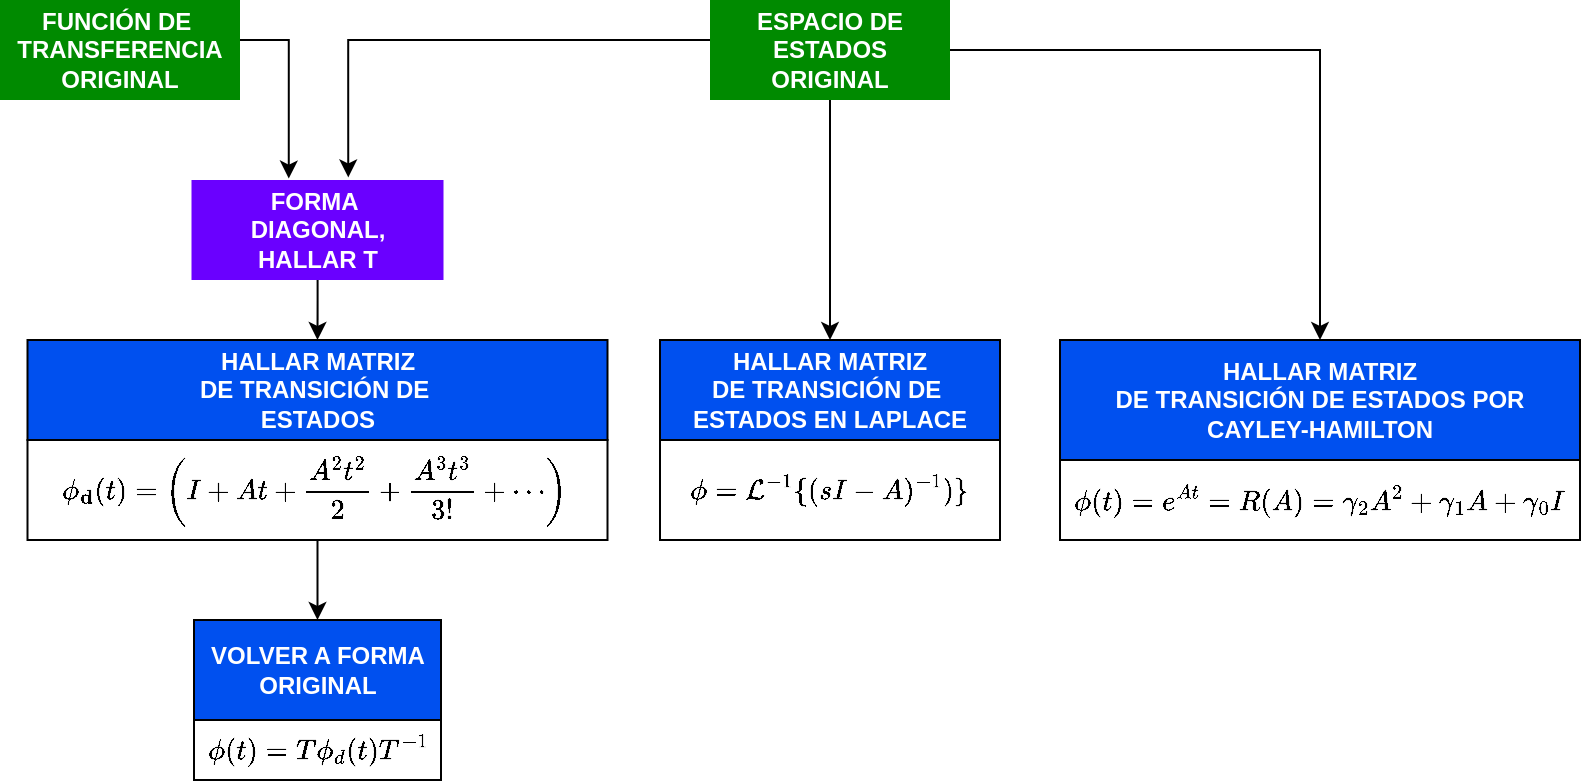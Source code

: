 <mxfile version="26.3.0">
  <diagram name="Página-1" id="VD2EuMpZDvNrIsIxyTrt">
    <mxGraphModel dx="1109" dy="628" grid="1" gridSize="10" guides="1" tooltips="1" connect="1" arrows="1" fold="1" page="1" pageScale="1" pageWidth="827" pageHeight="1169" math="1" shadow="0">
      <root>
        <mxCell id="0" />
        <mxCell id="1" parent="0" />
        <mxCell id="o0W0pkzJsEj7L0cBzfmL-40" style="edgeStyle=orthogonalEdgeStyle;rounded=0;orthogonalLoop=1;jettySize=auto;html=1;entryX=0.622;entryY=-0.026;entryDx=0;entryDy=0;entryPerimeter=0;" edge="1" parent="1" source="o0W0pkzJsEj7L0cBzfmL-2" target="o0W0pkzJsEj7L0cBzfmL-8">
          <mxGeometry relative="1" as="geometry">
            <Array as="points">
              <mxPoint x="284" y="110" />
            </Array>
          </mxGeometry>
        </mxCell>
        <mxCell id="o0W0pkzJsEj7L0cBzfmL-55" style="edgeStyle=orthogonalEdgeStyle;rounded=0;orthogonalLoop=1;jettySize=auto;html=1;entryX=0.5;entryY=0;entryDx=0;entryDy=0;" edge="1" parent="1" source="o0W0pkzJsEj7L0cBzfmL-2" target="o0W0pkzJsEj7L0cBzfmL-49">
          <mxGeometry relative="1" as="geometry" />
        </mxCell>
        <mxCell id="o0W0pkzJsEj7L0cBzfmL-56" style="edgeStyle=orthogonalEdgeStyle;rounded=0;orthogonalLoop=1;jettySize=auto;html=1;entryX=0.5;entryY=0;entryDx=0;entryDy=0;" edge="1" parent="1" source="o0W0pkzJsEj7L0cBzfmL-2" target="o0W0pkzJsEj7L0cBzfmL-54">
          <mxGeometry relative="1" as="geometry" />
        </mxCell>
        <mxCell id="o0W0pkzJsEj7L0cBzfmL-2" value="&lt;b&gt;ESPACIO DE ESTADOS&lt;/b&gt;&lt;div&gt;&lt;b&gt;ORIGINAL&lt;/b&gt;&lt;/div&gt;" style="rounded=0;whiteSpace=wrap;html=1;fillColor=#008a00;fontColor=#ffffff;strokeColor=none;" vertex="1" parent="1">
          <mxGeometry x="465" y="90" width="120" height="50" as="geometry" />
        </mxCell>
        <mxCell id="o0W0pkzJsEj7L0cBzfmL-3" value="&lt;b&gt;FUNCIÓN DE&amp;nbsp;&lt;/b&gt;&lt;div&gt;&lt;b&gt;TRANSFERENCIA&lt;/b&gt;&lt;/div&gt;&lt;div&gt;&lt;b&gt;ORIGINAL&lt;/b&gt;&lt;/div&gt;" style="rounded=0;whiteSpace=wrap;html=1;fillColor=#008a00;fontColor=#ffffff;strokeColor=none;" vertex="1" parent="1">
          <mxGeometry x="110" y="90" width="120" height="50" as="geometry" />
        </mxCell>
        <mxCell id="o0W0pkzJsEj7L0cBzfmL-46" style="edgeStyle=orthogonalEdgeStyle;rounded=0;orthogonalLoop=1;jettySize=auto;html=1;entryX=0.5;entryY=0;entryDx=0;entryDy=0;" edge="1" parent="1" source="o0W0pkzJsEj7L0cBzfmL-8" target="o0W0pkzJsEj7L0cBzfmL-41">
          <mxGeometry relative="1" as="geometry" />
        </mxCell>
        <mxCell id="o0W0pkzJsEj7L0cBzfmL-8" value="&lt;b style=&quot;&quot;&gt;FORMA&amp;nbsp;&lt;/b&gt;&lt;div&gt;&lt;b style=&quot;&quot;&gt;DIAGONAL,&lt;/b&gt;&lt;/div&gt;&lt;div&gt;&lt;b&gt;HALLAR T&lt;/b&gt;&lt;/div&gt;" style="rounded=0;whiteSpace=wrap;html=1;fillColor=#6a00ff;fontColor=#ffffff;strokeColor=none;" vertex="1" parent="1">
          <mxGeometry x="205.75" y="180" width="126" height="50" as="geometry" />
        </mxCell>
        <mxCell id="o0W0pkzJsEj7L0cBzfmL-30" value="&lt;b&gt;VOLVER A FORMA ORIGINAL&lt;/b&gt;" style="whiteSpace=wrap;html=1;fillColor=#0050ef;fontColor=#ffffff;strokeColor=default;" vertex="1" parent="1">
          <mxGeometry x="207" y="400" width="123.5" height="50" as="geometry" />
        </mxCell>
        <mxCell id="o0W0pkzJsEj7L0cBzfmL-31" value="$$ \phi (t)= T \phi_d(t)&amp;nbsp; T^{-1}$$" style="whiteSpace=wrap;html=1;" vertex="1" parent="1">
          <mxGeometry x="207" y="450" width="123.5" height="30" as="geometry" />
        </mxCell>
        <mxCell id="o0W0pkzJsEj7L0cBzfmL-42" style="edgeStyle=orthogonalEdgeStyle;rounded=0;orthogonalLoop=1;jettySize=auto;html=1;entryX=0.5;entryY=0;entryDx=0;entryDy=0;" edge="1" parent="1" source="o0W0pkzJsEj7L0cBzfmL-36" target="o0W0pkzJsEj7L0cBzfmL-30">
          <mxGeometry relative="1" as="geometry" />
        </mxCell>
        <mxCell id="o0W0pkzJsEj7L0cBzfmL-36" value="$$\mathbf{\phi_d}(t) = \left( I + At + \frac{A^2 t^2}{2} + \frac{A^3 t^3}{3!} + \cdots \right) \ $$" style="whiteSpace=wrap;html=1;" vertex="1" parent="1">
          <mxGeometry x="123.75" y="310" width="290" height="50" as="geometry" />
        </mxCell>
        <mxCell id="o0W0pkzJsEj7L0cBzfmL-41" value="&lt;b&gt;HALLAR MATRIZ&lt;/b&gt;&lt;div&gt;&lt;b&gt;DE TRANSICIÓN DE&amp;nbsp;&lt;/b&gt;&lt;/div&gt;&lt;div&gt;&lt;b&gt;ESTADOS&lt;/b&gt;&lt;/div&gt;" style="whiteSpace=wrap;html=1;fillColor=#0050ef;fontColor=#ffffff;strokeColor=default;" vertex="1" parent="1">
          <mxGeometry x="123.75" y="260" width="290" height="50" as="geometry" />
        </mxCell>
        <mxCell id="o0W0pkzJsEj7L0cBzfmL-48" value="$$\phi =&amp;nbsp; \mathcal{L}^{-1}\{(sI - A)^{-1})\}$$" style="whiteSpace=wrap;html=1;" vertex="1" parent="1">
          <mxGeometry x="440" y="310" width="170" height="50" as="geometry" />
        </mxCell>
        <mxCell id="o0W0pkzJsEj7L0cBzfmL-49" value="&lt;b&gt;HALLAR MATRIZ&lt;/b&gt;&lt;div&gt;&lt;b&gt;DE TRANSICIÓN DE&amp;nbsp;&lt;/b&gt;&lt;/div&gt;&lt;div&gt;&lt;b&gt;ESTADOS EN LAPLACE&lt;/b&gt;&lt;/div&gt;" style="whiteSpace=wrap;html=1;fillColor=#0050ef;fontColor=#ffffff;strokeColor=default;" vertex="1" parent="1">
          <mxGeometry x="440" y="260" width="170" height="50" as="geometry" />
        </mxCell>
        <mxCell id="o0W0pkzJsEj7L0cBzfmL-51" style="edgeStyle=orthogonalEdgeStyle;rounded=0;orthogonalLoop=1;jettySize=auto;html=1;entryX=0.386;entryY=-0.014;entryDx=0;entryDy=0;entryPerimeter=0;" edge="1" parent="1" source="o0W0pkzJsEj7L0cBzfmL-3" target="o0W0pkzJsEj7L0cBzfmL-8">
          <mxGeometry relative="1" as="geometry">
            <Array as="points">
              <mxPoint x="254" y="110" />
            </Array>
          </mxGeometry>
        </mxCell>
        <mxCell id="o0W0pkzJsEj7L0cBzfmL-53" value="$$ \phi (t) = e^{At} = R(A) = \gamma_2A^2 + \gamma_1 A + \gamma_0 I$$" style="whiteSpace=wrap;html=1;" vertex="1" parent="1">
          <mxGeometry x="640" y="320" width="260" height="40" as="geometry" />
        </mxCell>
        <mxCell id="o0W0pkzJsEj7L0cBzfmL-54" value="&lt;b&gt;HALLAR MATRIZ&lt;/b&gt;&lt;div&gt;&lt;b&gt;DE TRANSICIÓN DE&amp;nbsp;&lt;/b&gt;&lt;b style=&quot;background-color: transparent; color: light-dark(rgb(255, 255, 255), rgb(18, 18, 18));&quot;&gt;ESTADOS POR CAYLEY-&lt;/b&gt;&lt;b style=&quot;background-color: transparent; color: light-dark(rgb(255, 255, 255), rgb(18, 18, 18));&quot;&gt;HAMILTON&lt;/b&gt;&lt;/div&gt;" style="whiteSpace=wrap;html=1;fillColor=#0050ef;fontColor=#ffffff;strokeColor=default;" vertex="1" parent="1">
          <mxGeometry x="640" y="260" width="260" height="60" as="geometry" />
        </mxCell>
      </root>
    </mxGraphModel>
  </diagram>
</mxfile>
